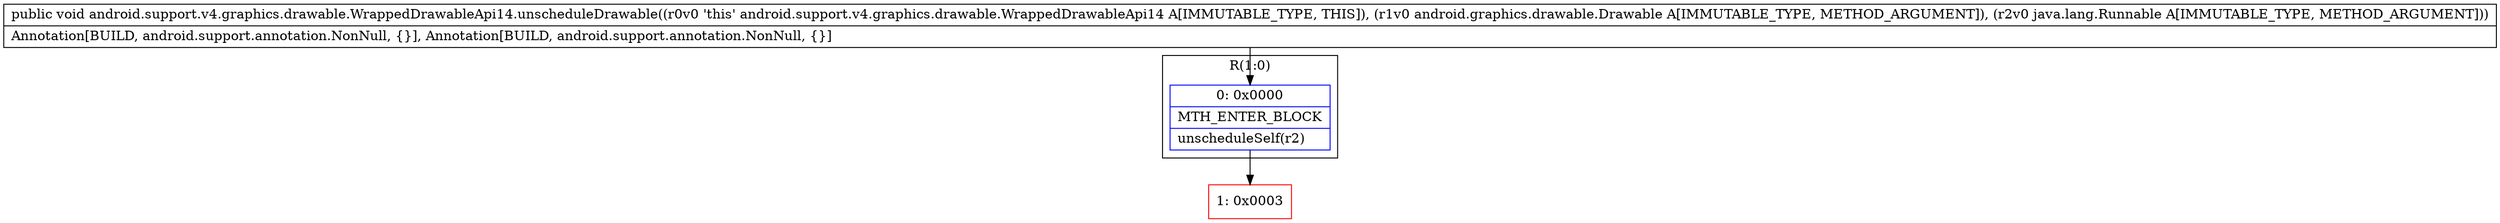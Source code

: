 digraph "CFG forandroid.support.v4.graphics.drawable.WrappedDrawableApi14.unscheduleDrawable(Landroid\/graphics\/drawable\/Drawable;Ljava\/lang\/Runnable;)V" {
subgraph cluster_Region_1916084113 {
label = "R(1:0)";
node [shape=record,color=blue];
Node_0 [shape=record,label="{0\:\ 0x0000|MTH_ENTER_BLOCK\l|unscheduleSelf(r2)\l}"];
}
Node_1 [shape=record,color=red,label="{1\:\ 0x0003}"];
MethodNode[shape=record,label="{public void android.support.v4.graphics.drawable.WrappedDrawableApi14.unscheduleDrawable((r0v0 'this' android.support.v4.graphics.drawable.WrappedDrawableApi14 A[IMMUTABLE_TYPE, THIS]), (r1v0 android.graphics.drawable.Drawable A[IMMUTABLE_TYPE, METHOD_ARGUMENT]), (r2v0 java.lang.Runnable A[IMMUTABLE_TYPE, METHOD_ARGUMENT]))  | Annotation[BUILD, android.support.annotation.NonNull, \{\}], Annotation[BUILD, android.support.annotation.NonNull, \{\}]\l}"];
MethodNode -> Node_0;
Node_0 -> Node_1;
}

